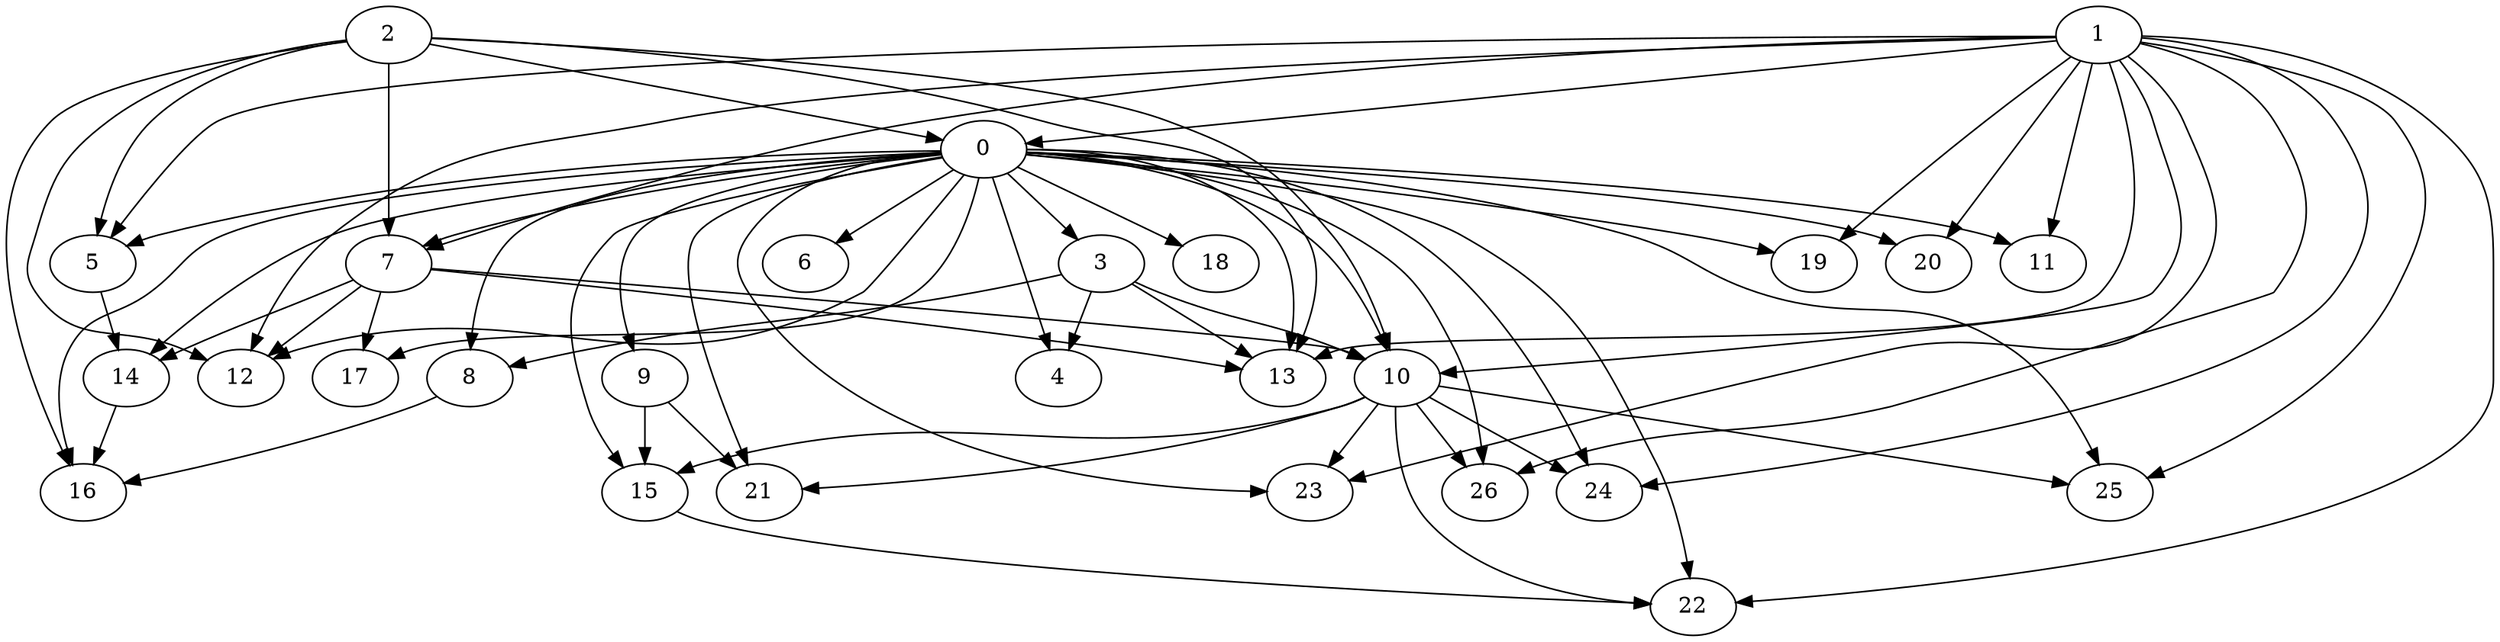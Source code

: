 digraph G {
0 [gen="0", patentnumber="5123430"];
1 [gen="1", patentnumber="4753253"];
2 [gen="1", patentnumber="4854334"];
3 [gen="1", patentnumber="5533262"];
4 [gen="1", patentnumber="5727318"];
5 [gen="1", patentnumber="5791049"];
6 [gen="1", patentnumber="5983498"];
7 [gen="1", patentnumber="6865812"];
8 [gen="1", patentnumber="7263775"];
9 [gen="1", patentnumber="7267125"];
10 [gen="1", patentnumber="7428881"];
11 [gen="1", patentnumber="7475687"];
12 [gen="1", patentnumber="7500486"];
13 [gen="1", patentnumber="7568451"];
14 [gen="1", patentnumber="7954242"];
15 [gen="1", patentnumber="8201565"];
16 [gen="1", patentnumber="8496013"];
17 [gen="1", patentnumber="8667691"];
18 [gen="1", patentnumber="D383260"];
19 [gen="1", patentnumber="D523175"];
20 [gen="1", patentnumber="D544648"];
21 [gen="1", patentnumber="D596357"];
22 [gen="1", patentnumber="D780998"];
23 [gen="1", patentnumber="D788369"];
24 [gen="1", patentnumber="D788981"];
25 [gen="1", patentnumber="D788983"];
26 [gen="1", patentnumber="D788984"];
0->3 ;
0->4 ;
0->5 ;
0->6 ;
0->7 ;
0->8 ;
0->9 ;
0->10 ;
0->11 ;
0->12 ;
0->13 ;
0->14 ;
0->15 ;
0->16 ;
0->17 ;
0->18 ;
0->19 ;
0->20 ;
0->21 ;
0->22 ;
0->23 ;
0->24 ;
0->25 ;
0->26 ;
1->0 ;
1->5 ;
1->7 ;
1->10 ;
1->11 ;
1->12 ;
1->13 ;
1->19 ;
1->20 ;
1->22 ;
1->23 ;
1->24 ;
1->25 ;
1->26 ;
2->0 ;
2->5 ;
2->7 ;
2->10 ;
2->12 ;
2->13 ;
2->16 ;
3->4 ;
3->8 ;
3->10 ;
3->13 ;
5->14 ;
7->10 ;
7->12 ;
7->13 ;
7->14 ;
7->17 ;
8->16 ;
9->15 ;
9->21 ;
10->15 ;
10->21 ;
10->22 ;
10->23 ;
10->24 ;
10->25 ;
10->26 ;
14->16 ;
15->22 ;
}
